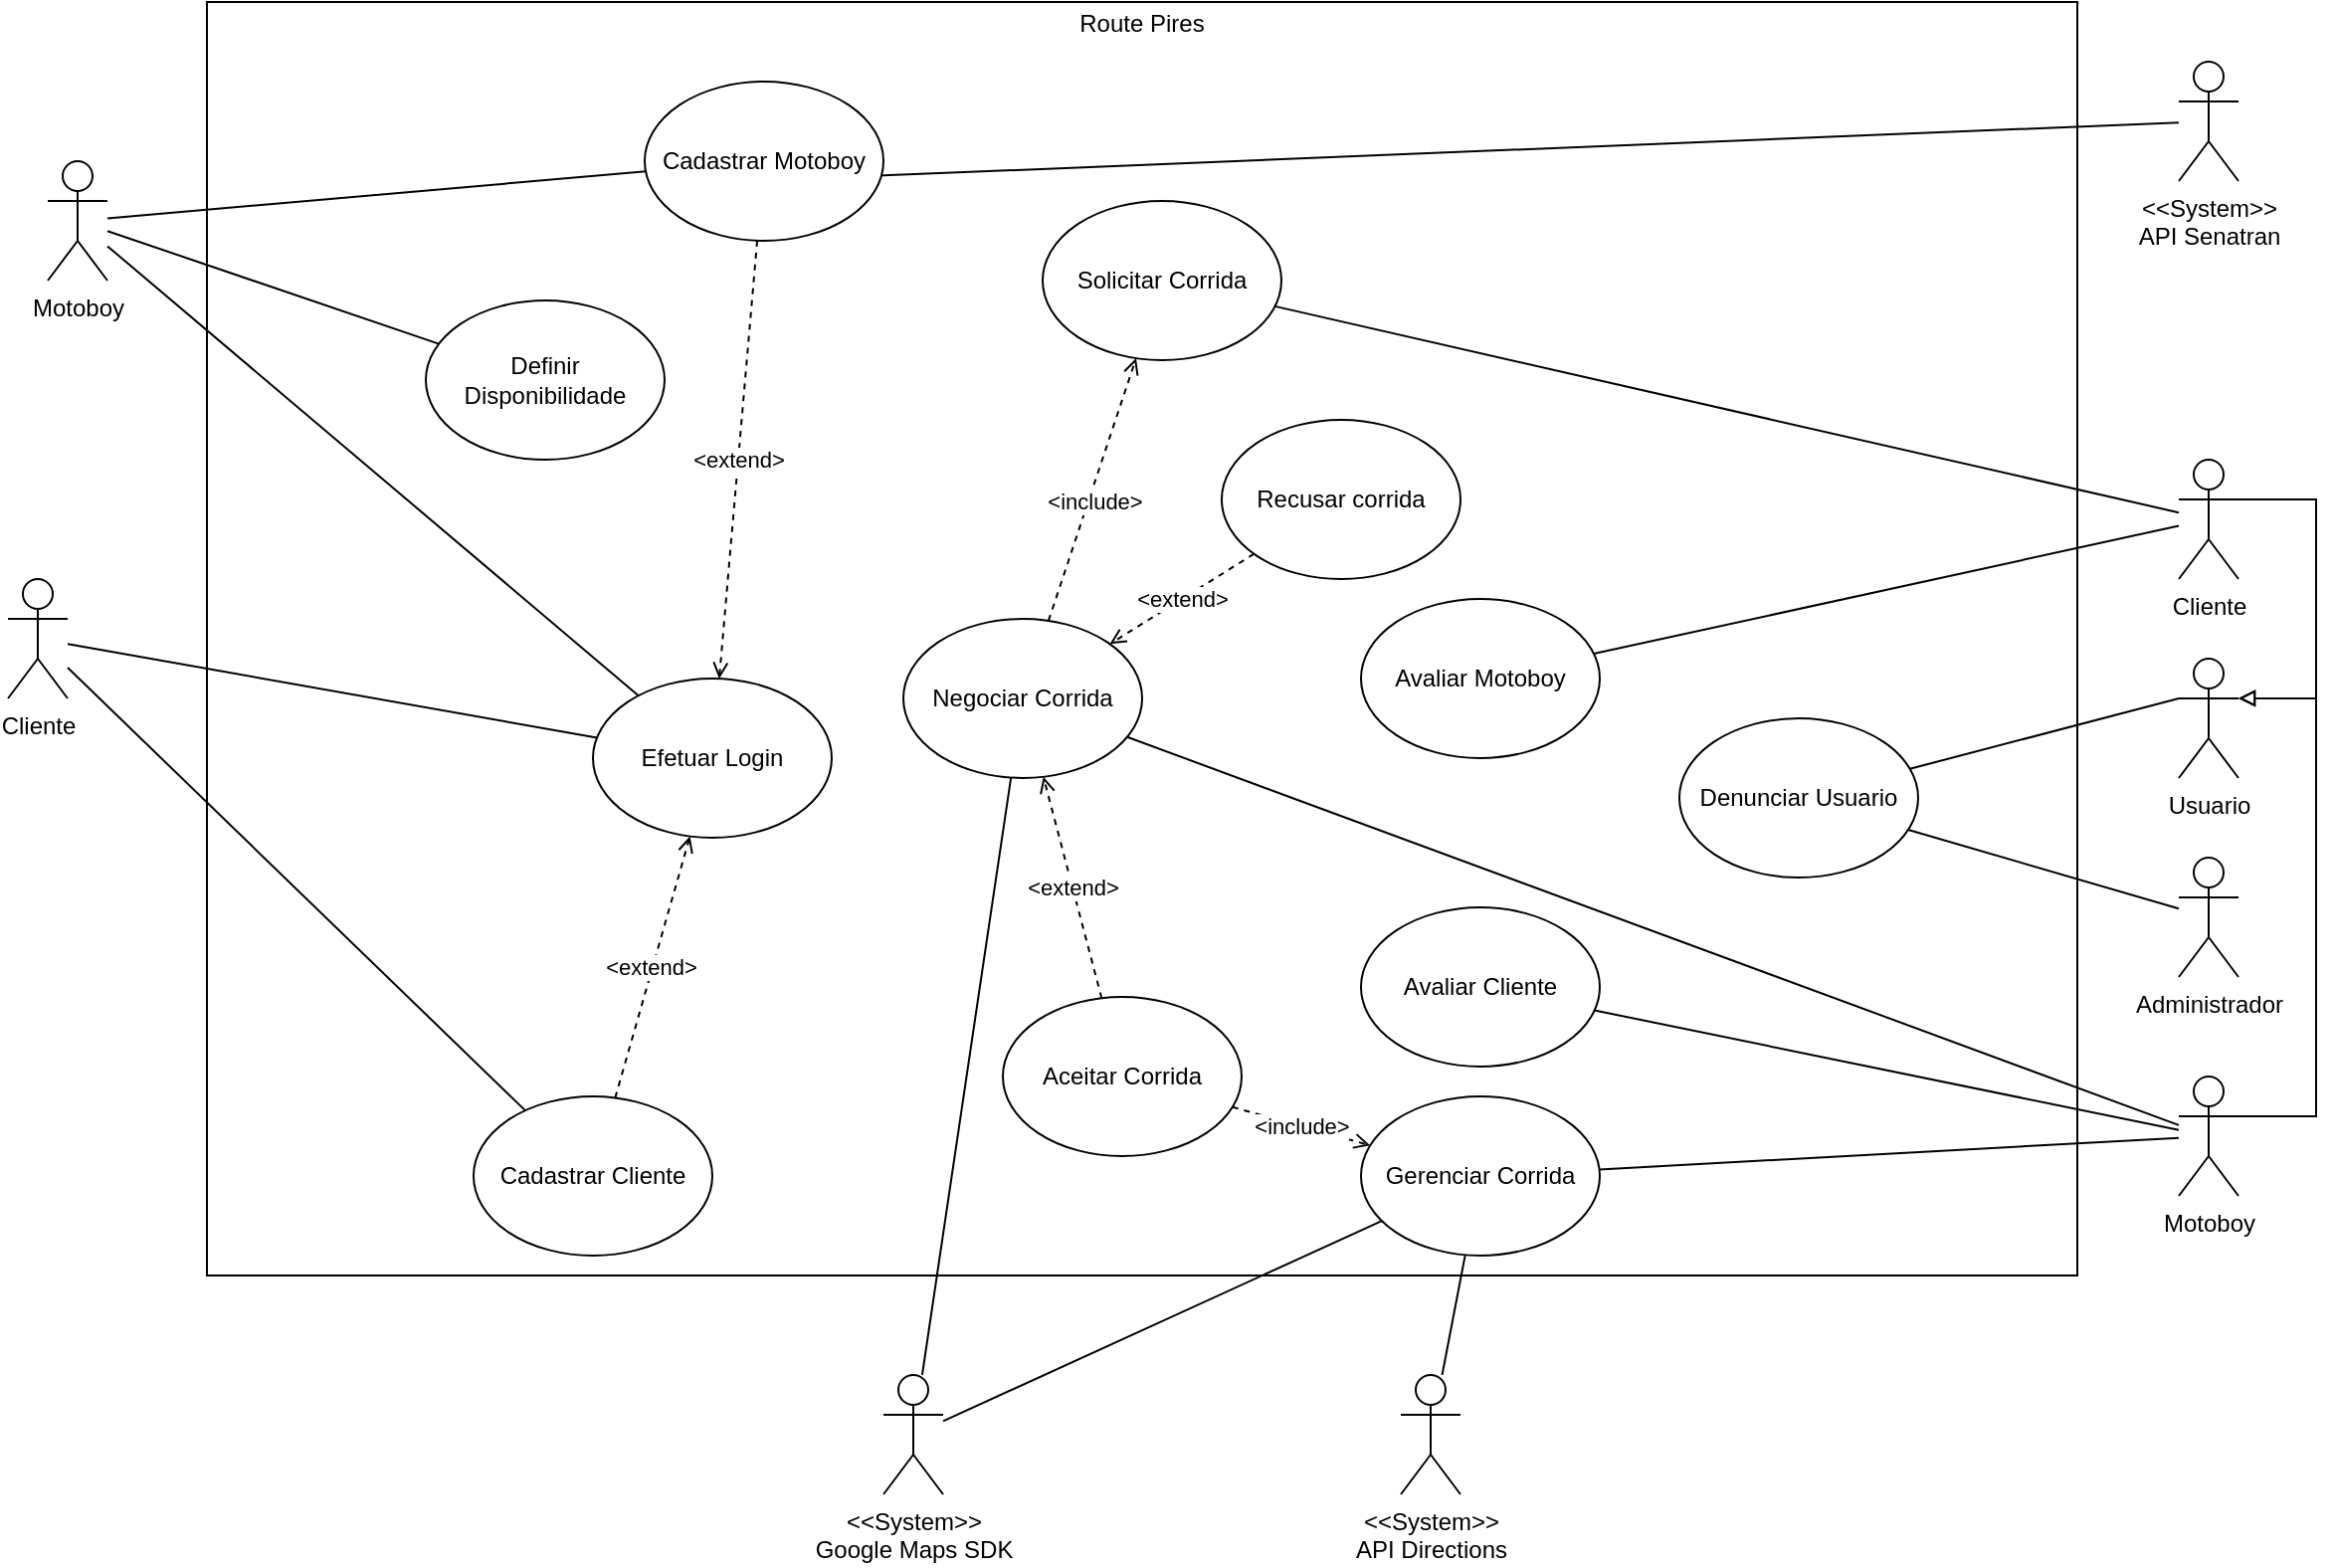 <mxfile version="26.1.1">
  <diagram name="Página-1" id="TW93lyJTKGWidoPX76C6">
    <mxGraphModel dx="1687" dy="908" grid="1" gridSize="10" guides="1" tooltips="1" connect="1" arrows="1" fold="1" page="1" pageScale="1" pageWidth="827" pageHeight="1169" math="0" shadow="0">
      <root>
        <mxCell id="0" />
        <mxCell id="1" parent="0" />
        <mxCell id="SzVbr6HJzyg26MVx__gg-3" value="&lt;p style=&quot;margin:0px;margin-top:4px;text-align:center;&quot;&gt;Route Pires&lt;/p&gt;" style="verticalAlign=top;align=left;overflow=fill;html=1;whiteSpace=wrap;" vertex="1" parent="1">
          <mxGeometry x="220" y="90" width="940" height="640" as="geometry" />
        </mxCell>
        <mxCell id="SzVbr6HJzyg26MVx__gg-17" style="rounded=0;orthogonalLoop=1;jettySize=auto;html=1;endArrow=none;startFill=0;" edge="1" parent="1" source="SzVbr6HJzyg26MVx__gg-1" target="SzVbr6HJzyg26MVx__gg-16">
          <mxGeometry relative="1" as="geometry" />
        </mxCell>
        <mxCell id="SzVbr6HJzyg26MVx__gg-35" style="rounded=0;orthogonalLoop=1;jettySize=auto;html=1;endArrow=none;startFill=0;" edge="1" parent="1" source="SzVbr6HJzyg26MVx__gg-1" target="SzVbr6HJzyg26MVx__gg-26">
          <mxGeometry relative="1" as="geometry" />
        </mxCell>
        <mxCell id="SzVbr6HJzyg26MVx__gg-116" style="rounded=0;orthogonalLoop=1;jettySize=auto;html=1;endArrow=none;startFill=0;" edge="1" parent="1" source="SzVbr6HJzyg26MVx__gg-1" target="SzVbr6HJzyg26MVx__gg-115">
          <mxGeometry relative="1" as="geometry" />
        </mxCell>
        <mxCell id="SzVbr6HJzyg26MVx__gg-1" value="Motoboy&lt;div&gt;&lt;br&gt;&lt;/div&gt;" style="shape=umlActor;verticalLabelPosition=bottom;verticalAlign=top;html=1;" vertex="1" parent="1">
          <mxGeometry x="140" y="170" width="30" height="60" as="geometry" />
        </mxCell>
        <mxCell id="SzVbr6HJzyg26MVx__gg-24" style="rounded=0;orthogonalLoop=1;jettySize=auto;html=1;endArrow=none;startFill=0;" edge="1" parent="1" source="SzVbr6HJzyg26MVx__gg-5" target="SzVbr6HJzyg26MVx__gg-21">
          <mxGeometry relative="1" as="geometry" />
        </mxCell>
        <mxCell id="SzVbr6HJzyg26MVx__gg-36" style="rounded=0;orthogonalLoop=1;jettySize=auto;html=1;endArrow=none;startFill=0;" edge="1" parent="1" source="SzVbr6HJzyg26MVx__gg-5" target="SzVbr6HJzyg26MVx__gg-26">
          <mxGeometry relative="1" as="geometry" />
        </mxCell>
        <mxCell id="SzVbr6HJzyg26MVx__gg-5" value="Cliente" style="shape=umlActor;verticalLabelPosition=bottom;verticalAlign=top;html=1;" vertex="1" parent="1">
          <mxGeometry x="120" y="380" width="30" height="60" as="geometry" />
        </mxCell>
        <mxCell id="SzVbr6HJzyg26MVx__gg-70" style="rounded=0;orthogonalLoop=1;jettySize=auto;html=1;endArrow=none;startFill=0;" edge="1" parent="1" source="SzVbr6HJzyg26MVx__gg-8" target="SzVbr6HJzyg26MVx__gg-46">
          <mxGeometry relative="1" as="geometry" />
        </mxCell>
        <mxCell id="SzVbr6HJzyg26MVx__gg-83" style="rounded=0;orthogonalLoop=1;jettySize=auto;html=1;endArrow=none;startFill=0;" edge="1" parent="1" source="SzVbr6HJzyg26MVx__gg-8" target="SzVbr6HJzyg26MVx__gg-77">
          <mxGeometry relative="1" as="geometry" />
        </mxCell>
        <mxCell id="SzVbr6HJzyg26MVx__gg-8" value="&amp;lt;&amp;lt;System&amp;gt;&amp;gt;&lt;div&gt;Google Maps SDK&lt;/div&gt;" style="shape=umlActor;verticalLabelPosition=bottom;verticalAlign=top;html=1;" vertex="1" parent="1">
          <mxGeometry x="560" y="780" width="30" height="60" as="geometry" />
        </mxCell>
        <mxCell id="SzVbr6HJzyg26MVx__gg-82" style="rounded=0;orthogonalLoop=1;jettySize=auto;html=1;endArrow=none;startFill=0;" edge="1" parent="1" source="SzVbr6HJzyg26MVx__gg-9" target="SzVbr6HJzyg26MVx__gg-77">
          <mxGeometry relative="1" as="geometry" />
        </mxCell>
        <mxCell id="SzVbr6HJzyg26MVx__gg-9" value="&amp;lt;&amp;lt;System&amp;gt;&amp;gt;&lt;div&gt;API Directions&lt;/div&gt;" style="shape=umlActor;verticalLabelPosition=bottom;verticalAlign=top;html=1;" vertex="1" parent="1">
          <mxGeometry x="820" y="780" width="30" height="60" as="geometry" />
        </mxCell>
        <mxCell id="SzVbr6HJzyg26MVx__gg-20" style="rounded=0;orthogonalLoop=1;jettySize=auto;html=1;endArrow=none;startFill=0;" edge="1" parent="1" source="SzVbr6HJzyg26MVx__gg-10">
          <mxGeometry relative="1" as="geometry">
            <mxPoint x="550.888" y="177.556" as="targetPoint" />
          </mxGeometry>
        </mxCell>
        <mxCell id="SzVbr6HJzyg26MVx__gg-10" value="&amp;lt;&amp;lt;System&amp;gt;&amp;gt;&lt;div&gt;API Senatran&lt;/div&gt;" style="shape=umlActor;verticalLabelPosition=bottom;verticalAlign=top;html=1;" vertex="1" parent="1">
          <mxGeometry x="1211" y="120" width="30" height="60" as="geometry" />
        </mxCell>
        <mxCell id="SzVbr6HJzyg26MVx__gg-113" style="rounded=0;orthogonalLoop=1;jettySize=auto;html=1;endArrow=none;startFill=0;" edge="1" parent="1" source="SzVbr6HJzyg26MVx__gg-114" target="SzVbr6HJzyg26MVx__gg-89">
          <mxGeometry relative="1" as="geometry">
            <mxPoint x="1211" y="541.582" as="sourcePoint" />
          </mxGeometry>
        </mxCell>
        <mxCell id="SzVbr6HJzyg26MVx__gg-30" value="" style="rounded=0;orthogonalLoop=1;jettySize=auto;html=1;dashed=1;endArrow=open;endFill=0;" edge="1" parent="1" source="SzVbr6HJzyg26MVx__gg-16" target="SzVbr6HJzyg26MVx__gg-26">
          <mxGeometry relative="1" as="geometry" />
        </mxCell>
        <mxCell id="SzVbr6HJzyg26MVx__gg-31" value="&amp;lt;extend&amp;gt;" style="edgeLabel;html=1;align=center;verticalAlign=middle;resizable=0;points=[];rotation=0;" vertex="1" connectable="0" parent="SzVbr6HJzyg26MVx__gg-30">
          <mxGeometry y="-1" relative="1" as="geometry">
            <mxPoint x="1" as="offset" />
          </mxGeometry>
        </mxCell>
        <mxCell id="SzVbr6HJzyg26MVx__gg-16" value="Cadastrar Motoboy" style="ellipse;whiteSpace=wrap;html=1;" vertex="1" parent="1">
          <mxGeometry x="440" y="130" width="120" height="80" as="geometry" />
        </mxCell>
        <mxCell id="SzVbr6HJzyg26MVx__gg-32" value="" style="rounded=0;orthogonalLoop=1;jettySize=auto;html=1;dashed=1;endArrow=open;endFill=0;" edge="1" parent="1" source="SzVbr6HJzyg26MVx__gg-21" target="SzVbr6HJzyg26MVx__gg-26">
          <mxGeometry relative="1" as="geometry" />
        </mxCell>
        <mxCell id="SzVbr6HJzyg26MVx__gg-33" value="&amp;lt;extend&amp;gt;" style="edgeLabel;html=1;align=center;verticalAlign=middle;resizable=0;points=[];" vertex="1" connectable="0" parent="SzVbr6HJzyg26MVx__gg-32">
          <mxGeometry y="1" relative="1" as="geometry">
            <mxPoint as="offset" />
          </mxGeometry>
        </mxCell>
        <mxCell id="SzVbr6HJzyg26MVx__gg-21" value="Cadastrar Cliente" style="ellipse;whiteSpace=wrap;html=1;" vertex="1" parent="1">
          <mxGeometry x="354" y="640" width="120" height="80" as="geometry" />
        </mxCell>
        <mxCell id="SzVbr6HJzyg26MVx__gg-26" value="Efetuar Login" style="ellipse;whiteSpace=wrap;html=1;" vertex="1" parent="1">
          <mxGeometry x="414" y="430" width="120" height="80" as="geometry" />
        </mxCell>
        <mxCell id="SzVbr6HJzyg26MVx__gg-44" style="rounded=0;orthogonalLoop=1;jettySize=auto;html=1;endArrow=none;startFill=0;" edge="1" parent="1" source="SzVbr6HJzyg26MVx__gg-38" target="SzVbr6HJzyg26MVx__gg-43">
          <mxGeometry relative="1" as="geometry" />
        </mxCell>
        <mxCell id="SzVbr6HJzyg26MVx__gg-86" style="rounded=0;orthogonalLoop=1;jettySize=auto;html=1;endArrow=none;startFill=0;" edge="1" parent="1" source="SzVbr6HJzyg26MVx__gg-38" target="SzVbr6HJzyg26MVx__gg-85">
          <mxGeometry relative="1" as="geometry" />
        </mxCell>
        <mxCell id="SzVbr6HJzyg26MVx__gg-38" value="Cliente" style="shape=umlActor;verticalLabelPosition=bottom;verticalAlign=top;html=1;" vertex="1" parent="1">
          <mxGeometry x="1211" y="320" width="30" height="60" as="geometry" />
        </mxCell>
        <mxCell id="SzVbr6HJzyg26MVx__gg-43" value="Solicitar Corrida" style="ellipse;whiteSpace=wrap;html=1;" vertex="1" parent="1">
          <mxGeometry x="640" y="190" width="120" height="80" as="geometry" />
        </mxCell>
        <mxCell id="SzVbr6HJzyg26MVx__gg-47" style="rounded=0;orthogonalLoop=1;jettySize=auto;html=1;dashed=1;endArrow=open;endFill=0;" edge="1" parent="1" source="SzVbr6HJzyg26MVx__gg-46" target="SzVbr6HJzyg26MVx__gg-43">
          <mxGeometry relative="1" as="geometry" />
        </mxCell>
        <mxCell id="SzVbr6HJzyg26MVx__gg-48" value="&amp;lt;include&amp;gt;" style="edgeLabel;html=1;align=center;verticalAlign=middle;resizable=0;points=[];" vertex="1" connectable="0" parent="SzVbr6HJzyg26MVx__gg-47">
          <mxGeometry x="-0.075" y="-2" relative="1" as="geometry">
            <mxPoint as="offset" />
          </mxGeometry>
        </mxCell>
        <mxCell id="SzVbr6HJzyg26MVx__gg-46" value="Negociar Corrida" style="ellipse;whiteSpace=wrap;html=1;" vertex="1" parent="1">
          <mxGeometry x="570" y="400" width="120" height="80" as="geometry" />
        </mxCell>
        <mxCell id="SzVbr6HJzyg26MVx__gg-57" value="&amp;lt;extend&amp;gt;" style="rounded=0;orthogonalLoop=1;jettySize=auto;html=1;endArrow=open;endFill=0;dashed=1;" edge="1" parent="1" source="SzVbr6HJzyg26MVx__gg-50" target="SzVbr6HJzyg26MVx__gg-46">
          <mxGeometry relative="1" as="geometry" />
        </mxCell>
        <mxCell id="SzVbr6HJzyg26MVx__gg-50" value="&lt;div&gt;Recusar corrida&lt;/div&gt;" style="ellipse;whiteSpace=wrap;html=1;" vertex="1" parent="1">
          <mxGeometry x="730" y="300" width="120" height="80" as="geometry" />
        </mxCell>
        <mxCell id="SzVbr6HJzyg26MVx__gg-58" value="&amp;lt;extend&amp;gt;" style="rounded=0;orthogonalLoop=1;jettySize=auto;html=1;dashed=1;endArrow=open;endFill=0;" edge="1" parent="1" source="SzVbr6HJzyg26MVx__gg-54" target="SzVbr6HJzyg26MVx__gg-46">
          <mxGeometry relative="1" as="geometry" />
        </mxCell>
        <mxCell id="SzVbr6HJzyg26MVx__gg-81" value="&amp;lt;include&amp;gt;" style="rounded=0;orthogonalLoop=1;jettySize=auto;html=1;endArrow=open;endFill=0;dashed=1;" edge="1" parent="1" source="SzVbr6HJzyg26MVx__gg-54" target="SzVbr6HJzyg26MVx__gg-77">
          <mxGeometry relative="1" as="geometry" />
        </mxCell>
        <mxCell id="SzVbr6HJzyg26MVx__gg-54" value="Aceitar Corrida" style="ellipse;whiteSpace=wrap;html=1;" vertex="1" parent="1">
          <mxGeometry x="620" y="590" width="120" height="80" as="geometry" />
        </mxCell>
        <mxCell id="SzVbr6HJzyg26MVx__gg-74" style="rounded=0;orthogonalLoop=1;jettySize=auto;html=1;endArrow=none;startFill=0;" edge="1" parent="1" source="SzVbr6HJzyg26MVx__gg-68" target="SzVbr6HJzyg26MVx__gg-46">
          <mxGeometry relative="1" as="geometry" />
        </mxCell>
        <mxCell id="SzVbr6HJzyg26MVx__gg-80" style="rounded=0;orthogonalLoop=1;jettySize=auto;html=1;endArrow=none;startFill=0;" edge="1" parent="1" source="SzVbr6HJzyg26MVx__gg-68" target="SzVbr6HJzyg26MVx__gg-77">
          <mxGeometry relative="1" as="geometry" />
        </mxCell>
        <mxCell id="SzVbr6HJzyg26MVx__gg-88" style="rounded=0;orthogonalLoop=1;jettySize=auto;html=1;endArrow=none;startFill=0;" edge="1" parent="1" source="SzVbr6HJzyg26MVx__gg-68" target="SzVbr6HJzyg26MVx__gg-87">
          <mxGeometry relative="1" as="geometry" />
        </mxCell>
        <mxCell id="SzVbr6HJzyg26MVx__gg-68" value="Motoboy&lt;div&gt;&lt;br&gt;&lt;/div&gt;" style="shape=umlActor;verticalLabelPosition=bottom;verticalAlign=top;html=1;" vertex="1" parent="1">
          <mxGeometry x="1211" y="630" width="30" height="60" as="geometry" />
        </mxCell>
        <mxCell id="SzVbr6HJzyg26MVx__gg-77" value="Gerenciar Corrida" style="ellipse;whiteSpace=wrap;html=1;" vertex="1" parent="1">
          <mxGeometry x="800" y="640" width="120" height="80" as="geometry" />
        </mxCell>
        <mxCell id="SzVbr6HJzyg26MVx__gg-85" value="Avaliar Motoboy" style="ellipse;whiteSpace=wrap;html=1;" vertex="1" parent="1">
          <mxGeometry x="800" y="390" width="120" height="80" as="geometry" />
        </mxCell>
        <mxCell id="SzVbr6HJzyg26MVx__gg-87" value="Avaliar Cliente" style="ellipse;whiteSpace=wrap;html=1;" vertex="1" parent="1">
          <mxGeometry x="800" y="545" width="120" height="80" as="geometry" />
        </mxCell>
        <mxCell id="SzVbr6HJzyg26MVx__gg-89" value="Denunciar Usuario" style="ellipse;whiteSpace=wrap;html=1;" vertex="1" parent="1">
          <mxGeometry x="960" y="450" width="120" height="80" as="geometry" />
        </mxCell>
        <mxCell id="SzVbr6HJzyg26MVx__gg-112" style="rounded=0;orthogonalLoop=1;jettySize=auto;html=1;exitX=0;exitY=0.333;exitDx=0;exitDy=0;exitPerimeter=0;endArrow=none;startFill=0;" edge="1" parent="1" source="SzVbr6HJzyg26MVx__gg-99" target="SzVbr6HJzyg26MVx__gg-89">
          <mxGeometry relative="1" as="geometry" />
        </mxCell>
        <mxCell id="SzVbr6HJzyg26MVx__gg-99" value="Usuario" style="shape=umlActor;verticalLabelPosition=bottom;verticalAlign=top;html=1;" vertex="1" parent="1">
          <mxGeometry x="1211" y="420" width="30" height="60" as="geometry" />
        </mxCell>
        <mxCell id="SzVbr6HJzyg26MVx__gg-108" style="edgeStyle=orthogonalEdgeStyle;rounded=0;orthogonalLoop=1;jettySize=auto;html=1;entryX=1;entryY=0.333;entryDx=0;entryDy=0;entryPerimeter=0;endArrow=block;endFill=0;exitX=1;exitY=0.333;exitDx=0;exitDy=0;exitPerimeter=0;" edge="1" parent="1" source="SzVbr6HJzyg26MVx__gg-38" target="SzVbr6HJzyg26MVx__gg-99">
          <mxGeometry relative="1" as="geometry">
            <Array as="points">
              <mxPoint x="1280" y="340" />
              <mxPoint x="1280" y="440" />
            </Array>
          </mxGeometry>
        </mxCell>
        <mxCell id="SzVbr6HJzyg26MVx__gg-109" style="edgeStyle=orthogonalEdgeStyle;rounded=0;orthogonalLoop=1;jettySize=auto;html=1;entryX=1;entryY=0.333;entryDx=0;entryDy=0;entryPerimeter=0;endArrow=block;endFill=0;exitX=1;exitY=0.333;exitDx=0;exitDy=0;exitPerimeter=0;" edge="1" parent="1" source="SzVbr6HJzyg26MVx__gg-68" target="SzVbr6HJzyg26MVx__gg-99">
          <mxGeometry relative="1" as="geometry">
            <Array as="points">
              <mxPoint x="1280" y="650" />
              <mxPoint x="1280" y="440" />
            </Array>
          </mxGeometry>
        </mxCell>
        <mxCell id="SzVbr6HJzyg26MVx__gg-114" value="Administrador" style="shape=umlActor;verticalLabelPosition=bottom;verticalAlign=top;html=1;" vertex="1" parent="1">
          <mxGeometry x="1211" y="520" width="30" height="60" as="geometry" />
        </mxCell>
        <mxCell id="SzVbr6HJzyg26MVx__gg-115" value="Definir Disponibilidade" style="ellipse;whiteSpace=wrap;html=1;" vertex="1" parent="1">
          <mxGeometry x="330" y="240" width="120" height="80" as="geometry" />
        </mxCell>
      </root>
    </mxGraphModel>
  </diagram>
</mxfile>
